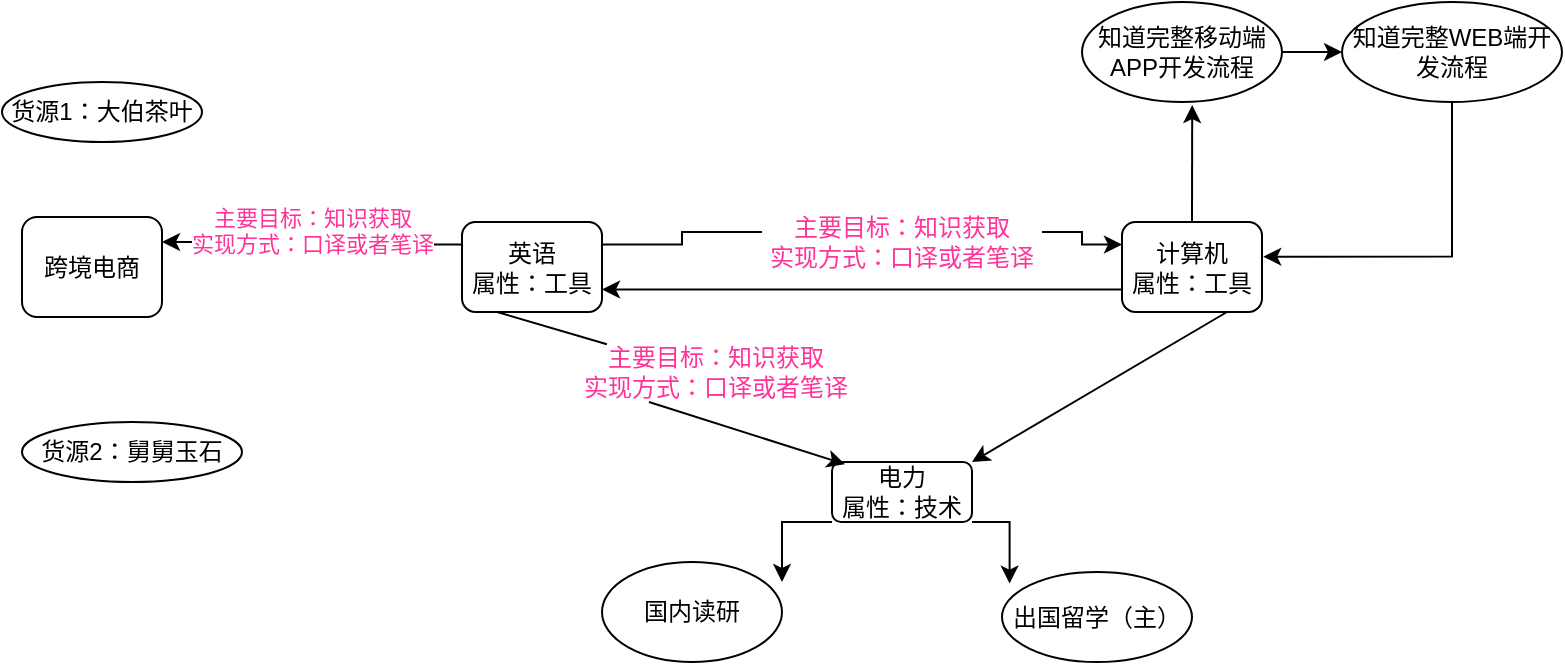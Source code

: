 <mxfile version="20.8.5" type="github">
  <diagram id="neZpwq8YhTko7gqPgrD6" name="第 1 页">
    <mxGraphModel dx="1565" dy="483" grid="1" gridSize="10" guides="1" tooltips="1" connect="1" arrows="1" fold="1" page="1" pageScale="1" pageWidth="827" pageHeight="1169" math="0" shadow="0">
      <root>
        <mxCell id="0" />
        <mxCell id="1" parent="0" />
        <mxCell id="j-PiADsy-SWi55AoIfGo-4" style="edgeStyle=orthogonalEdgeStyle;rounded=0;orthogonalLoop=1;jettySize=auto;html=1;exitX=1;exitY=0.25;exitDx=0;exitDy=0;entryX=0;entryY=0.25;entryDx=0;entryDy=0;startArrow=none;" edge="1" parent="1" source="j-PiADsy-SWi55AoIfGo-8" target="bZvW6j5SK0as1X-uZ8HB-2">
          <mxGeometry relative="1" as="geometry" />
        </mxCell>
        <mxCell id="j-PiADsy-SWi55AoIfGo-26" value="&#xa;&lt;div&gt;&lt;font color=&quot;#FF3399&quot;&gt;主要目标：知识获取&lt;/font&gt;&lt;/div&gt;&lt;div&gt;&lt;font color=&quot;#FF3399&quot;&gt;实现方式：口译或者笔译&lt;/font&gt;&lt;/div&gt;&#xa;&#xa;" style="edgeStyle=orthogonalEdgeStyle;rounded=0;orthogonalLoop=1;jettySize=auto;html=1;exitX=0;exitY=0.25;exitDx=0;exitDy=0;entryX=1;entryY=0.25;entryDx=0;entryDy=0;fontColor=#000000;" edge="1" parent="1" source="bZvW6j5SK0as1X-uZ8HB-1" target="j-PiADsy-SWi55AoIfGo-23">
          <mxGeometry relative="1" as="geometry" />
        </mxCell>
        <mxCell id="bZvW6j5SK0as1X-uZ8HB-1" value="&lt;div&gt;英语&lt;/div&gt;&lt;div&gt;属性：工具&lt;br&gt;&lt;/div&gt;" style="rounded=1;whiteSpace=wrap;html=1;" parent="1" vertex="1">
          <mxGeometry x="220" y="540" width="70" height="45" as="geometry" />
        </mxCell>
        <mxCell id="j-PiADsy-SWi55AoIfGo-5" style="edgeStyle=orthogonalEdgeStyle;rounded=0;orthogonalLoop=1;jettySize=auto;html=1;exitX=0;exitY=0.75;exitDx=0;exitDy=0;entryX=1;entryY=0.75;entryDx=0;entryDy=0;" edge="1" parent="1" source="bZvW6j5SK0as1X-uZ8HB-2" target="bZvW6j5SK0as1X-uZ8HB-1">
          <mxGeometry relative="1" as="geometry" />
        </mxCell>
        <mxCell id="bZvW6j5SK0as1X-uZ8HB-2" value="&lt;div&gt;计算机&lt;/div&gt;&lt;div&gt;属性：工具&lt;br&gt;&lt;/div&gt;" style="rounded=1;whiteSpace=wrap;html=1;" parent="1" vertex="1">
          <mxGeometry x="550" y="540" width="70" height="45" as="geometry" />
        </mxCell>
        <mxCell id="j-PiADsy-SWi55AoIfGo-20" style="edgeStyle=orthogonalEdgeStyle;rounded=0;orthogonalLoop=1;jettySize=auto;html=1;exitX=0;exitY=1;exitDx=0;exitDy=0;entryX=1;entryY=0.2;entryDx=0;entryDy=0;entryPerimeter=0;fontColor=#000000;" edge="1" parent="1" source="bZvW6j5SK0as1X-uZ8HB-3" target="j-PiADsy-SWi55AoIfGo-18">
          <mxGeometry relative="1" as="geometry" />
        </mxCell>
        <mxCell id="j-PiADsy-SWi55AoIfGo-22" style="edgeStyle=orthogonalEdgeStyle;rounded=0;orthogonalLoop=1;jettySize=auto;html=1;exitX=1;exitY=1;exitDx=0;exitDy=0;entryX=0.04;entryY=0.129;entryDx=0;entryDy=0;entryPerimeter=0;fontColor=#000000;" edge="1" parent="1" source="bZvW6j5SK0as1X-uZ8HB-3" target="j-PiADsy-SWi55AoIfGo-19">
          <mxGeometry relative="1" as="geometry" />
        </mxCell>
        <mxCell id="bZvW6j5SK0as1X-uZ8HB-3" value="&lt;div&gt;电力&lt;/div&gt;&lt;div&gt;属性：技术&lt;/div&gt;" style="rounded=1;whiteSpace=wrap;html=1;" parent="1" vertex="1">
          <mxGeometry x="405" y="660" width="70" height="30" as="geometry" />
        </mxCell>
        <mxCell id="j-PiADsy-SWi55AoIfGo-1" value="" style="endArrow=classic;html=1;rounded=0;entryX=1;entryY=0;entryDx=0;entryDy=0;exitX=0.75;exitY=1;exitDx=0;exitDy=0;" edge="1" parent="1" source="bZvW6j5SK0as1X-uZ8HB-2" target="bZvW6j5SK0as1X-uZ8HB-3">
          <mxGeometry width="50" height="50" relative="1" as="geometry">
            <mxPoint x="520" y="600" as="sourcePoint" />
            <mxPoint x="580" y="585" as="targetPoint" />
          </mxGeometry>
        </mxCell>
        <mxCell id="j-PiADsy-SWi55AoIfGo-3" value="" style="endArrow=classic;html=1;rounded=0;exitX=0.25;exitY=1;exitDx=0;exitDy=0;entryX=0.093;entryY=0.038;entryDx=0;entryDy=0;entryPerimeter=0;startArrow=none;" edge="1" parent="1" source="j-PiADsy-SWi55AoIfGo-6" target="bZvW6j5SK0as1X-uZ8HB-3">
          <mxGeometry width="50" height="50" relative="1" as="geometry">
            <mxPoint x="500" y="660" as="sourcePoint" />
            <mxPoint x="550" y="610" as="targetPoint" />
          </mxGeometry>
        </mxCell>
        <mxCell id="j-PiADsy-SWi55AoIfGo-7" value="" style="endArrow=none;html=1;rounded=0;exitX=0.25;exitY=1;exitDx=0;exitDy=0;entryX=0.093;entryY=0.038;entryDx=0;entryDy=0;entryPerimeter=0;" edge="1" parent="1" source="bZvW6j5SK0as1X-uZ8HB-1" target="j-PiADsy-SWi55AoIfGo-6">
          <mxGeometry width="50" height="50" relative="1" as="geometry">
            <mxPoint x="377.5" y="585" as="sourcePoint" />
            <mxPoint x="426.51" y="651.14" as="targetPoint" />
          </mxGeometry>
        </mxCell>
        <mxCell id="j-PiADsy-SWi55AoIfGo-6" value="&lt;div&gt;&lt;font color=&quot;#FF3399&quot;&gt;主要目标：知识获取&lt;/font&gt;&lt;/div&gt;&lt;div&gt;&lt;font color=&quot;#FF3399&quot;&gt;实现方式：口译或者笔译&lt;br&gt;&lt;/font&gt;&lt;/div&gt;" style="text;html=1;strokeColor=none;fillColor=none;align=center;verticalAlign=middle;whiteSpace=wrap;rounded=0;" vertex="1" parent="1">
          <mxGeometry x="280" y="600" width="134" height="30" as="geometry" />
        </mxCell>
        <mxCell id="j-PiADsy-SWi55AoIfGo-9" value="" style="edgeStyle=orthogonalEdgeStyle;rounded=0;orthogonalLoop=1;jettySize=auto;html=1;exitX=1;exitY=0.25;exitDx=0;exitDy=0;entryX=0;entryY=0.25;entryDx=0;entryDy=0;endArrow=none;" edge="1" parent="1" source="bZvW6j5SK0as1X-uZ8HB-1" target="j-PiADsy-SWi55AoIfGo-8">
          <mxGeometry relative="1" as="geometry">
            <mxPoint x="430" y="551.25" as="sourcePoint" />
            <mxPoint x="480" y="551.25" as="targetPoint" />
          </mxGeometry>
        </mxCell>
        <mxCell id="j-PiADsy-SWi55AoIfGo-8" value="&lt;div&gt;&lt;font color=&quot;#FF3399&quot;&gt;主要目标：知识获取&lt;/font&gt;&lt;/div&gt;&lt;div&gt;&lt;font color=&quot;#FF3399&quot;&gt;实现方式：口译或者笔译&lt;/font&gt;&lt;/div&gt;" style="text;html=1;strokeColor=none;fillColor=none;align=center;verticalAlign=middle;whiteSpace=wrap;rounded=0;" vertex="1" parent="1">
          <mxGeometry x="370" y="540" width="140" height="20" as="geometry" />
        </mxCell>
        <mxCell id="j-PiADsy-SWi55AoIfGo-16" style="edgeStyle=orthogonalEdgeStyle;rounded=0;orthogonalLoop=1;jettySize=auto;html=1;exitX=1;exitY=0.5;exitDx=0;exitDy=0;entryX=0;entryY=0.5;entryDx=0;entryDy=0;fontColor=#000000;" edge="1" parent="1" source="j-PiADsy-SWi55AoIfGo-13" target="j-PiADsy-SWi55AoIfGo-14">
          <mxGeometry relative="1" as="geometry" />
        </mxCell>
        <mxCell id="j-PiADsy-SWi55AoIfGo-13" value="知道完整移动端APP开发流程" style="ellipse;whiteSpace=wrap;html=1;fontColor=#000000;" vertex="1" parent="1">
          <mxGeometry x="530" y="430" width="100" height="50" as="geometry" />
        </mxCell>
        <mxCell id="j-PiADsy-SWi55AoIfGo-17" style="edgeStyle=orthogonalEdgeStyle;rounded=0;orthogonalLoop=1;jettySize=auto;html=1;exitX=0.5;exitY=1;exitDx=0;exitDy=0;entryX=1.009;entryY=0.385;entryDx=0;entryDy=0;entryPerimeter=0;fontColor=#000000;" edge="1" parent="1" source="j-PiADsy-SWi55AoIfGo-14" target="bZvW6j5SK0as1X-uZ8HB-2">
          <mxGeometry relative="1" as="geometry" />
        </mxCell>
        <mxCell id="j-PiADsy-SWi55AoIfGo-14" value="知道完整WEB端开发流程" style="ellipse;whiteSpace=wrap;html=1;fontColor=#000000;" vertex="1" parent="1">
          <mxGeometry x="660" y="430" width="110" height="50" as="geometry" />
        </mxCell>
        <mxCell id="j-PiADsy-SWi55AoIfGo-15" value="" style="endArrow=classic;html=1;rounded=0;fontColor=#000000;exitX=0.5;exitY=0;exitDx=0;exitDy=0;entryX=0.551;entryY=1.03;entryDx=0;entryDy=0;entryPerimeter=0;" edge="1" parent="1" source="bZvW6j5SK0as1X-uZ8HB-2" target="j-PiADsy-SWi55AoIfGo-13">
          <mxGeometry width="50" height="50" relative="1" as="geometry">
            <mxPoint x="540" y="530" as="sourcePoint" />
            <mxPoint x="590" y="480" as="targetPoint" />
          </mxGeometry>
        </mxCell>
        <mxCell id="j-PiADsy-SWi55AoIfGo-18" value="国内读研" style="ellipse;whiteSpace=wrap;html=1;fontColor=#000000;" vertex="1" parent="1">
          <mxGeometry x="290" y="710" width="90" height="50" as="geometry" />
        </mxCell>
        <mxCell id="j-PiADsy-SWi55AoIfGo-19" value="出国留学（主）" style="ellipse;whiteSpace=wrap;html=1;fontColor=#000000;" vertex="1" parent="1">
          <mxGeometry x="490" y="715" width="95" height="45" as="geometry" />
        </mxCell>
        <mxCell id="j-PiADsy-SWi55AoIfGo-23" value="跨境电商" style="rounded=1;whiteSpace=wrap;html=1;fontColor=#000000;" vertex="1" parent="1">
          <mxGeometry y="537.5" width="70" height="50" as="geometry" />
        </mxCell>
        <mxCell id="j-PiADsy-SWi55AoIfGo-27" value="货源1：大伯茶叶" style="ellipse;whiteSpace=wrap;html=1;fontColor=#000000;" vertex="1" parent="1">
          <mxGeometry x="-10" y="470" width="100" height="30" as="geometry" />
        </mxCell>
        <mxCell id="j-PiADsy-SWi55AoIfGo-28" value="货源2：舅舅玉石" style="ellipse;whiteSpace=wrap;html=1;fontColor=#000000;" vertex="1" parent="1">
          <mxGeometry y="640" width="110" height="30" as="geometry" />
        </mxCell>
      </root>
    </mxGraphModel>
  </diagram>
</mxfile>
